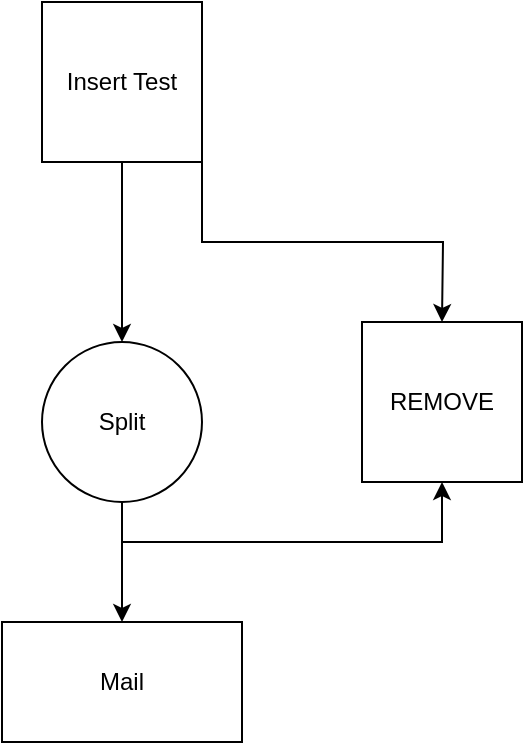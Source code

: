 <mxfile version="15.3.0" type="github">
  <diagram id="7vNEU9aveuRfCid7Xwvg" name="Page-1">
    <mxGraphModel dx="988" dy="768" grid="1" gridSize="10" guides="1" tooltips="1" connect="1" arrows="1" fold="1" page="1" pageScale="1" pageWidth="827" pageHeight="1169" math="0" shadow="0">
      <root>
        <mxCell id="0" />
        <mxCell id="1" parent="0" />
        <mxCell id="f7oc5bTbZ24sQ9nIJBWO-2" style="edgeStyle=orthogonalEdgeStyle;rounded=0;orthogonalLoop=1;jettySize=auto;html=1;exitX=0.5;exitY=1;exitDx=0;exitDy=0;" edge="1" parent="1" source="f7oc5bTbZ24sQ9nIJBWO-1" target="f7oc5bTbZ24sQ9nIJBWO-3">
          <mxGeometry relative="1" as="geometry">
            <mxPoint x="120" y="270" as="targetPoint" />
          </mxGeometry>
        </mxCell>
        <mxCell id="f7oc5bTbZ24sQ9nIJBWO-5" style="edgeStyle=orthogonalEdgeStyle;rounded=0;orthogonalLoop=1;jettySize=auto;html=1;exitX=1;exitY=1;exitDx=0;exitDy=0;" edge="1" parent="1" source="f7oc5bTbZ24sQ9nIJBWO-1">
          <mxGeometry relative="1" as="geometry">
            <mxPoint x="280" y="280" as="targetPoint" />
          </mxGeometry>
        </mxCell>
        <mxCell id="f7oc5bTbZ24sQ9nIJBWO-1" value="Insert Test" style="whiteSpace=wrap;html=1;aspect=fixed;" vertex="1" parent="1">
          <mxGeometry x="80" y="120" width="80" height="80" as="geometry" />
        </mxCell>
        <mxCell id="f7oc5bTbZ24sQ9nIJBWO-6" style="edgeStyle=orthogonalEdgeStyle;rounded=0;orthogonalLoop=1;jettySize=auto;html=1;exitX=0.5;exitY=1;exitDx=0;exitDy=0;entryX=0.5;entryY=1;entryDx=0;entryDy=0;" edge="1" parent="1" source="f7oc5bTbZ24sQ9nIJBWO-3" target="f7oc5bTbZ24sQ9nIJBWO-4">
          <mxGeometry relative="1" as="geometry">
            <mxPoint x="200" y="480" as="targetPoint" />
          </mxGeometry>
        </mxCell>
        <mxCell id="f7oc5bTbZ24sQ9nIJBWO-8" style="edgeStyle=orthogonalEdgeStyle;rounded=0;orthogonalLoop=1;jettySize=auto;html=1;exitX=0.5;exitY=1;exitDx=0;exitDy=0;" edge="1" parent="1" source="f7oc5bTbZ24sQ9nIJBWO-3" target="f7oc5bTbZ24sQ9nIJBWO-9">
          <mxGeometry relative="1" as="geometry">
            <mxPoint x="120" y="460" as="targetPoint" />
          </mxGeometry>
        </mxCell>
        <mxCell id="f7oc5bTbZ24sQ9nIJBWO-3" value="Split" style="ellipse;whiteSpace=wrap;html=1;aspect=fixed;" vertex="1" parent="1">
          <mxGeometry x="80" y="290" width="80" height="80" as="geometry" />
        </mxCell>
        <mxCell id="f7oc5bTbZ24sQ9nIJBWO-4" value="REMOVE" style="whiteSpace=wrap;html=1;aspect=fixed;" vertex="1" parent="1">
          <mxGeometry x="240" y="280" width="80" height="80" as="geometry" />
        </mxCell>
        <mxCell id="f7oc5bTbZ24sQ9nIJBWO-9" value="Mail" style="rounded=0;whiteSpace=wrap;html=1;" vertex="1" parent="1">
          <mxGeometry x="60" y="430" width="120" height="60" as="geometry" />
        </mxCell>
      </root>
    </mxGraphModel>
  </diagram>
</mxfile>
